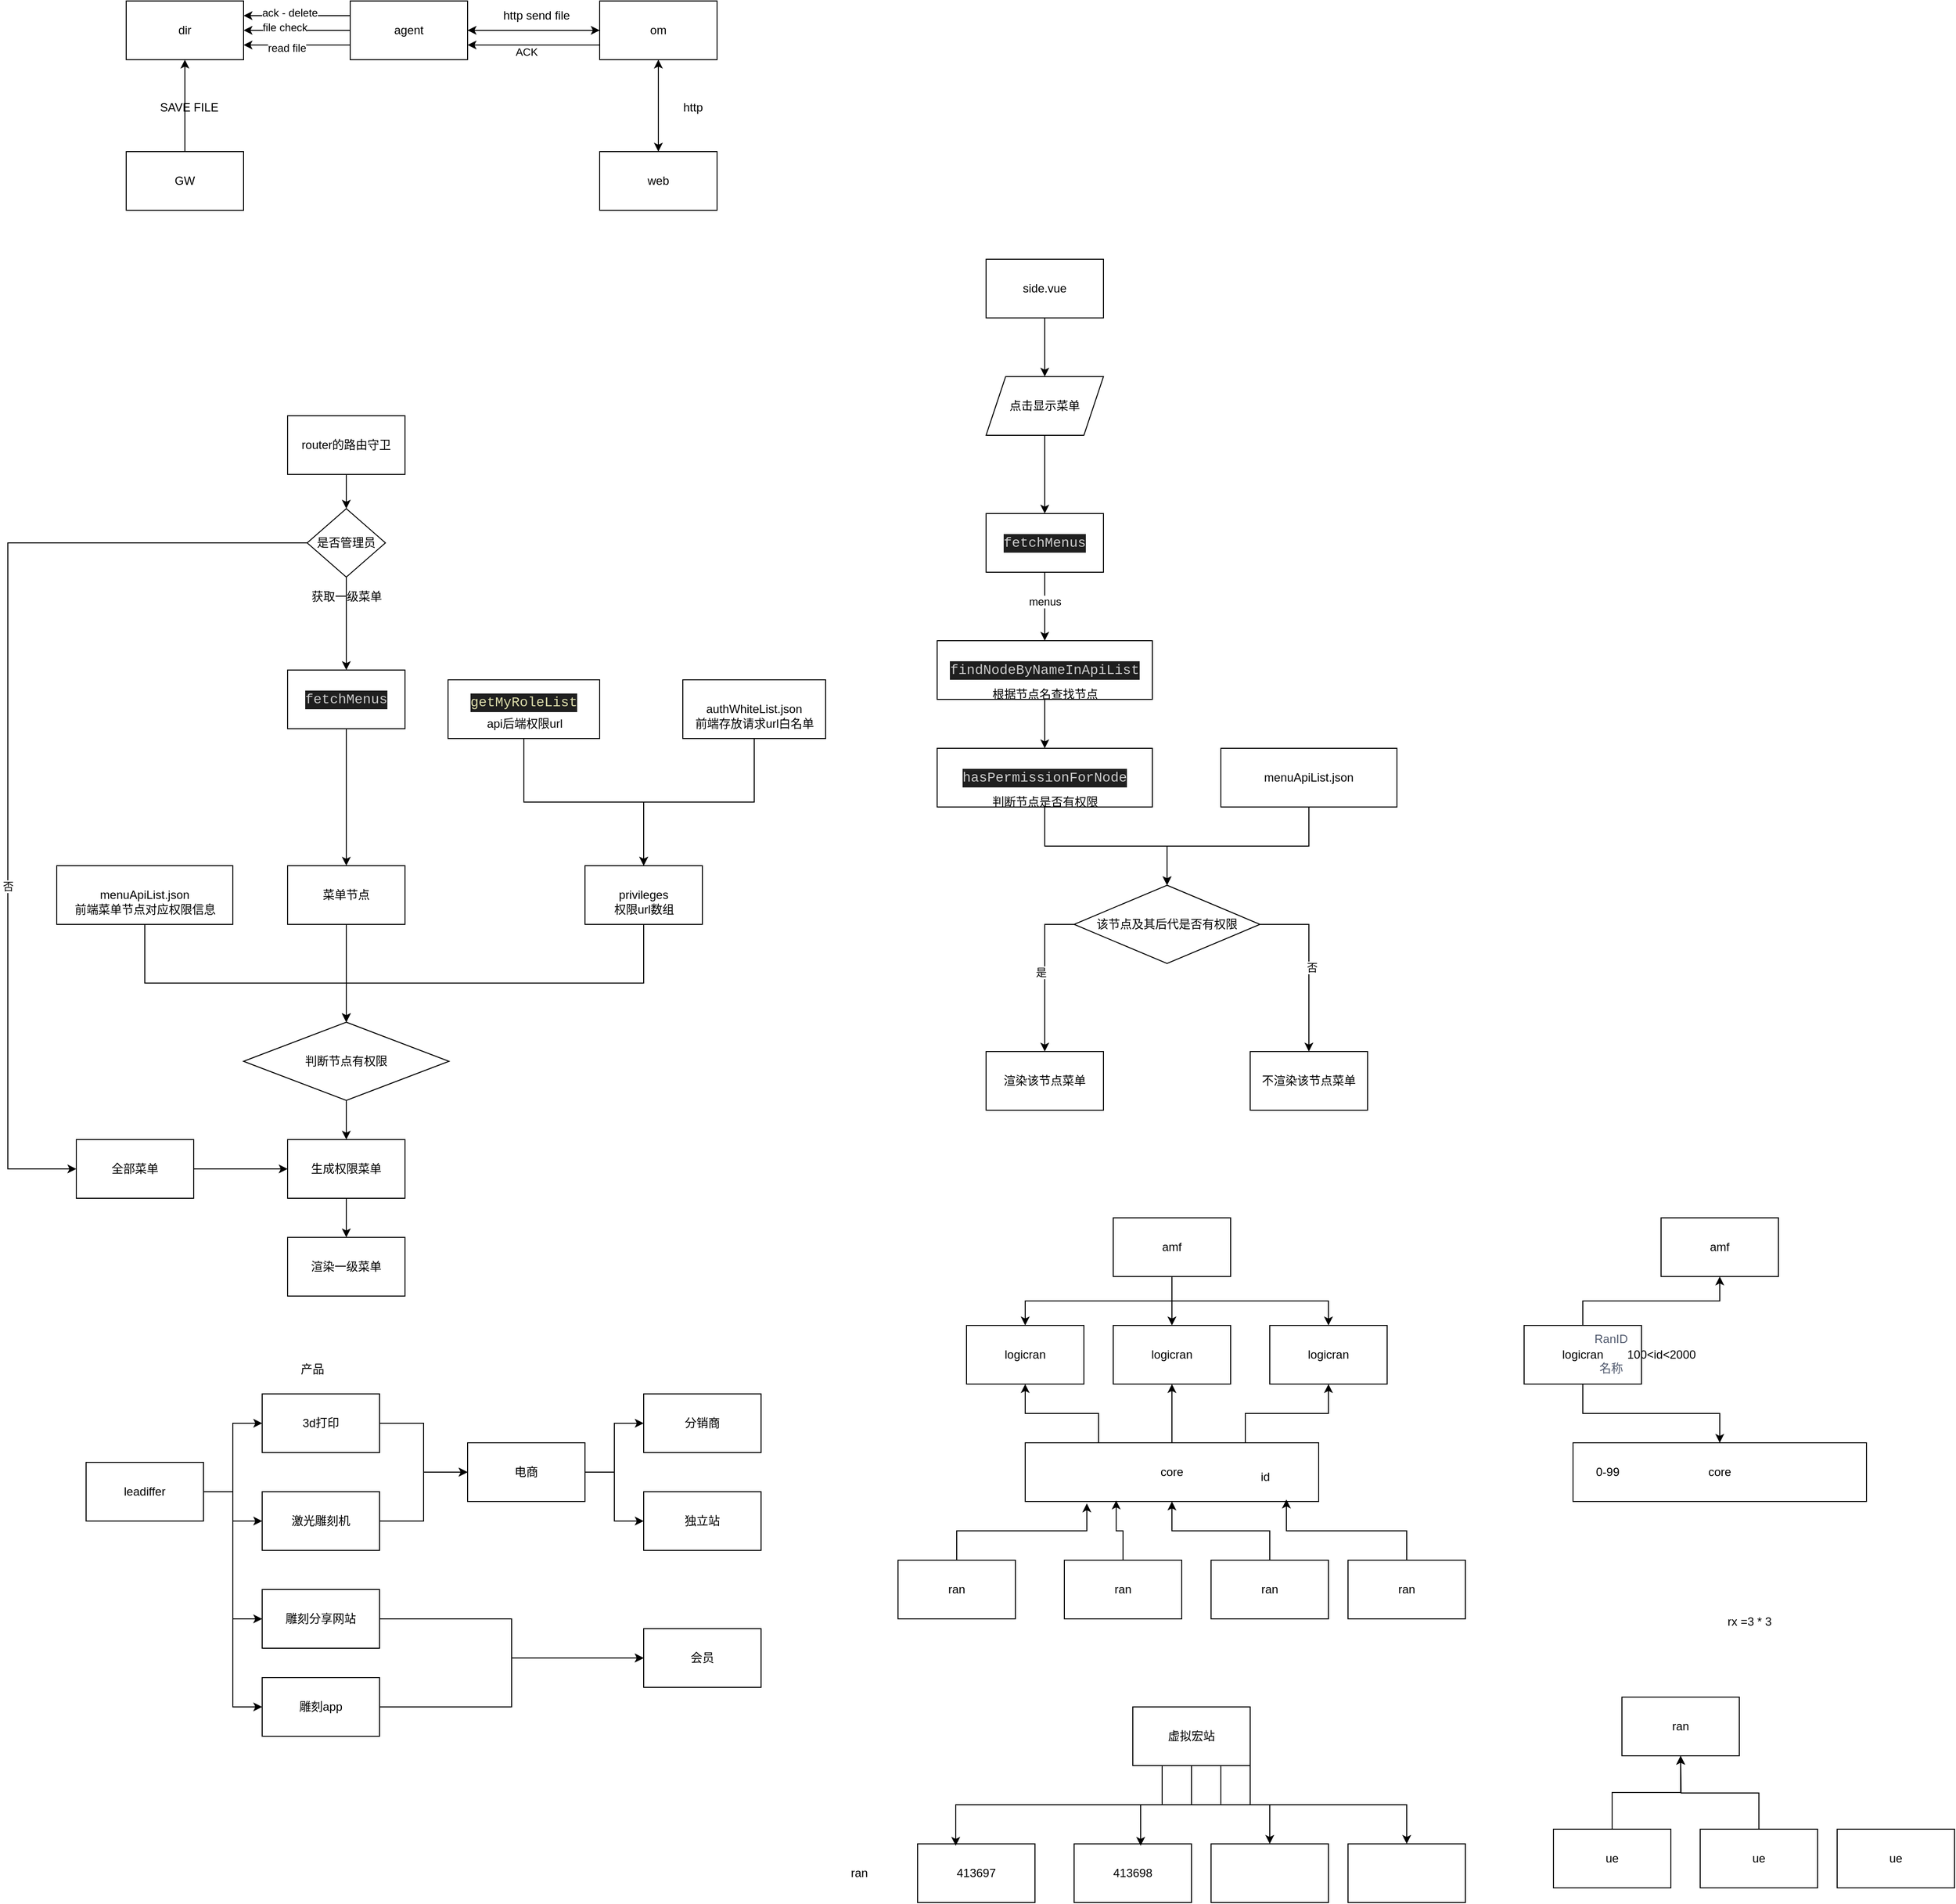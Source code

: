 <mxfile version="22.1.5" type="github">
  <diagram id="r8akQIV7CGBrM3lP9Y4Y" name="第 1 页">
    <mxGraphModel dx="1103" dy="1740" grid="1" gridSize="10" guides="1" tooltips="1" connect="1" arrows="1" fold="1" page="1" pageScale="1" pageWidth="827" pageHeight="1169" math="0" shadow="0">
      <root>
        <mxCell id="0" />
        <mxCell id="1" parent="0" />
        <mxCell id="nayXP41YcCdt_hHMmjPa-1" value="menuApiList.json" style="rounded=0;whiteSpace=wrap;html=1;" parent="1" vertex="1">
          <mxGeometry x="180" y="270" width="180" height="60" as="geometry" />
        </mxCell>
        <mxCell id="nayXP41YcCdt_hHMmjPa-24" style="edgeStyle=orthogonalEdgeStyle;rounded=0;orthogonalLoop=1;jettySize=auto;html=1;exitX=0.5;exitY=1;exitDx=0;exitDy=0;" parent="1" source="nayXP41YcCdt_hHMmjPa-2" target="nayXP41YcCdt_hHMmjPa-9" edge="1">
          <mxGeometry relative="1" as="geometry" />
        </mxCell>
        <mxCell id="nayXP41YcCdt_hHMmjPa-2" value="authWhiteList.json" style="rounded=0;whiteSpace=wrap;html=1;" parent="1" vertex="1">
          <mxGeometry x="820" y="80" width="146" height="60" as="geometry" />
        </mxCell>
        <mxCell id="nayXP41YcCdt_hHMmjPa-29" style="edgeStyle=orthogonalEdgeStyle;rounded=0;orthogonalLoop=1;jettySize=auto;html=1;" parent="1" source="nayXP41YcCdt_hHMmjPa-3" target="nayXP41YcCdt_hHMmjPa-28" edge="1">
          <mxGeometry relative="1" as="geometry">
            <Array as="points">
              <mxPoint x="270" y="390" />
              <mxPoint x="476" y="390" />
            </Array>
          </mxGeometry>
        </mxCell>
        <mxCell id="nayXP41YcCdt_hHMmjPa-3" value="前端菜单节点对应权限信息" style="text;html=1;align=center;verticalAlign=middle;resizable=0;points=[];autosize=1;strokeColor=none;fillColor=none;" parent="1" vertex="1">
          <mxGeometry x="185" y="300" width="170" height="30" as="geometry" />
        </mxCell>
        <mxCell id="nayXP41YcCdt_hHMmjPa-4" value="前端存放请求url白名单" style="text;html=1;align=center;verticalAlign=middle;resizable=0;points=[];autosize=1;strokeColor=none;fillColor=none;" parent="1" vertex="1">
          <mxGeometry x="818" y="110" width="150" height="30" as="geometry" />
        </mxCell>
        <mxCell id="nayXP41YcCdt_hHMmjPa-36" value="" style="edgeStyle=orthogonalEdgeStyle;rounded=0;orthogonalLoop=1;jettySize=auto;html=1;" parent="1" source="nayXP41YcCdt_hHMmjPa-5" target="nayXP41YcCdt_hHMmjPa-35" edge="1">
          <mxGeometry relative="1" as="geometry" />
        </mxCell>
        <mxCell id="nayXP41YcCdt_hHMmjPa-5" value="router的路由守卫" style="whiteSpace=wrap;html=1;" parent="1" vertex="1">
          <mxGeometry x="416" y="-190" width="120" height="60" as="geometry" />
        </mxCell>
        <mxCell id="nayXP41YcCdt_hHMmjPa-25" style="edgeStyle=orthogonalEdgeStyle;rounded=0;orthogonalLoop=1;jettySize=auto;html=1;exitX=0.5;exitY=1;exitDx=0;exitDy=0;" parent="1" source="nayXP41YcCdt_hHMmjPa-7" target="nayXP41YcCdt_hHMmjPa-9" edge="1">
          <mxGeometry relative="1" as="geometry" />
        </mxCell>
        <mxCell id="nayXP41YcCdt_hHMmjPa-7" value="&#xa;&lt;div style=&quot;color: rgb(204, 204, 204); background-color: rgb(31, 31, 31); font-family: Consolas, &amp;quot;Courier New&amp;quot;, monospace; font-weight: normal; font-size: 14px; line-height: 19px;&quot;&gt;&lt;div&gt;&lt;span style=&quot;color: #dcdcaa;&quot;&gt;getMyRoleList&lt;/span&gt;&lt;/div&gt;&lt;/div&gt;&#xa;&#xa;" style="whiteSpace=wrap;html=1;" parent="1" vertex="1">
          <mxGeometry x="580" y="80" width="155" height="60" as="geometry" />
        </mxCell>
        <mxCell id="nayXP41YcCdt_hHMmjPa-79" style="edgeStyle=orthogonalEdgeStyle;rounded=0;orthogonalLoop=1;jettySize=auto;html=1;exitX=0.5;exitY=1;exitDx=0;exitDy=0;entryX=0.5;entryY=0;entryDx=0;entryDy=0;" parent="1" source="nayXP41YcCdt_hHMmjPa-9" target="nayXP41YcCdt_hHMmjPa-28" edge="1">
          <mxGeometry relative="1" as="geometry">
            <Array as="points">
              <mxPoint x="780" y="390" />
              <mxPoint x="476" y="390" />
            </Array>
          </mxGeometry>
        </mxCell>
        <mxCell id="nayXP41YcCdt_hHMmjPa-9" value="privileges" style="whiteSpace=wrap;html=1;" parent="1" vertex="1">
          <mxGeometry x="720" y="270" width="120" height="60" as="geometry" />
        </mxCell>
        <mxCell id="nayXP41YcCdt_hHMmjPa-12" value="权限url数组" style="text;html=1;align=center;verticalAlign=middle;resizable=0;points=[];autosize=1;strokeColor=none;fillColor=none;" parent="1" vertex="1">
          <mxGeometry x="735" y="300" width="90" height="30" as="geometry" />
        </mxCell>
        <mxCell id="nayXP41YcCdt_hHMmjPa-81" style="edgeStyle=orthogonalEdgeStyle;rounded=0;orthogonalLoop=1;jettySize=auto;html=1;exitX=0.5;exitY=1;exitDx=0;exitDy=0;" parent="1" source="nayXP41YcCdt_hHMmjPa-15" target="nayXP41YcCdt_hHMmjPa-80" edge="1">
          <mxGeometry relative="1" as="geometry" />
        </mxCell>
        <mxCell id="nayXP41YcCdt_hHMmjPa-15" value="&lt;div style=&quot;color: rgb(204, 204, 204); background-color: rgb(31, 31, 31); font-family: Consolas, &amp;quot;Courier New&amp;quot;, monospace; font-size: 14px; line-height: 19px;&quot;&gt;fetchMenus&lt;/div&gt;" style="whiteSpace=wrap;html=1;" parent="1" vertex="1">
          <mxGeometry x="416" y="70" width="120" height="60" as="geometry" />
        </mxCell>
        <mxCell id="nayXP41YcCdt_hHMmjPa-8" value="api后端权限url" style="text;html=1;align=center;verticalAlign=middle;resizable=0;points=[];autosize=1;strokeColor=none;fillColor=none;" parent="1" vertex="1">
          <mxGeometry x="607.5" y="110" width="100" height="30" as="geometry" />
        </mxCell>
        <mxCell id="nayXP41YcCdt_hHMmjPa-27" value="获取一级菜单" style="text;html=1;align=center;verticalAlign=middle;resizable=0;points=[];autosize=1;strokeColor=none;fillColor=none;" parent="1" vertex="1">
          <mxGeometry x="426" y="-20" width="100" height="30" as="geometry" />
        </mxCell>
        <mxCell id="nayXP41YcCdt_hHMmjPa-32" value="" style="edgeStyle=orthogonalEdgeStyle;rounded=0;orthogonalLoop=1;jettySize=auto;html=1;" parent="1" source="nayXP41YcCdt_hHMmjPa-28" target="nayXP41YcCdt_hHMmjPa-31" edge="1">
          <mxGeometry relative="1" as="geometry" />
        </mxCell>
        <mxCell id="nayXP41YcCdt_hHMmjPa-28" value="判断节点有权限" style="rhombus;whiteSpace=wrap;html=1;" parent="1" vertex="1">
          <mxGeometry x="371" y="430" width="210" height="80" as="geometry" />
        </mxCell>
        <mxCell id="nayXP41YcCdt_hHMmjPa-34" value="" style="edgeStyle=orthogonalEdgeStyle;rounded=0;orthogonalLoop=1;jettySize=auto;html=1;" parent="1" source="nayXP41YcCdt_hHMmjPa-31" target="nayXP41YcCdt_hHMmjPa-33" edge="1">
          <mxGeometry relative="1" as="geometry" />
        </mxCell>
        <mxCell id="nayXP41YcCdt_hHMmjPa-31" value="生成权限菜单" style="whiteSpace=wrap;html=1;" parent="1" vertex="1">
          <mxGeometry x="416" y="550" width="120" height="60" as="geometry" />
        </mxCell>
        <mxCell id="nayXP41YcCdt_hHMmjPa-33" value="渲染一级菜单" style="whiteSpace=wrap;html=1;" parent="1" vertex="1">
          <mxGeometry x="416" y="650" width="120" height="60" as="geometry" />
        </mxCell>
        <mxCell id="nayXP41YcCdt_hHMmjPa-38" style="edgeStyle=orthogonalEdgeStyle;rounded=0;orthogonalLoop=1;jettySize=auto;html=1;exitX=0.5;exitY=1;exitDx=0;exitDy=0;entryX=0.5;entryY=0;entryDx=0;entryDy=0;" parent="1" source="nayXP41YcCdt_hHMmjPa-35" target="nayXP41YcCdt_hHMmjPa-15" edge="1">
          <mxGeometry relative="1" as="geometry" />
        </mxCell>
        <mxCell id="nayXP41YcCdt_hHMmjPa-44" style="edgeStyle=orthogonalEdgeStyle;rounded=0;orthogonalLoop=1;jettySize=auto;html=1;exitX=0;exitY=0.5;exitDx=0;exitDy=0;entryX=0;entryY=0.5;entryDx=0;entryDy=0;" parent="1" source="nayXP41YcCdt_hHMmjPa-35" target="nayXP41YcCdt_hHMmjPa-45" edge="1">
          <mxGeometry relative="1" as="geometry">
            <mxPoint x="100" y="610" as="targetPoint" />
            <Array as="points">
              <mxPoint x="130" y="-60" />
              <mxPoint x="130" y="580" />
            </Array>
          </mxGeometry>
        </mxCell>
        <mxCell id="nayXP41YcCdt_hHMmjPa-47" value="否" style="edgeLabel;html=1;align=center;verticalAlign=middle;resizable=0;points=[];" parent="nayXP41YcCdt_hHMmjPa-44" vertex="1" connectable="0">
          <mxGeometry x="0.293" relative="1" as="geometry">
            <mxPoint as="offset" />
          </mxGeometry>
        </mxCell>
        <mxCell id="nayXP41YcCdt_hHMmjPa-35" value="是否管理员" style="rhombus;whiteSpace=wrap;html=1;" parent="1" vertex="1">
          <mxGeometry x="436" y="-95" width="80" height="70" as="geometry" />
        </mxCell>
        <mxCell id="nayXP41YcCdt_hHMmjPa-46" style="edgeStyle=orthogonalEdgeStyle;rounded=0;orthogonalLoop=1;jettySize=auto;html=1;exitX=1;exitY=0.5;exitDx=0;exitDy=0;" parent="1" source="nayXP41YcCdt_hHMmjPa-45" target="nayXP41YcCdt_hHMmjPa-31" edge="1">
          <mxGeometry relative="1" as="geometry" />
        </mxCell>
        <mxCell id="nayXP41YcCdt_hHMmjPa-45" value="全部菜单" style="whiteSpace=wrap;html=1;" parent="1" vertex="1">
          <mxGeometry x="200" y="550" width="120" height="60" as="geometry" />
        </mxCell>
        <mxCell id="nayXP41YcCdt_hHMmjPa-54" value="" style="edgeStyle=orthogonalEdgeStyle;rounded=0;orthogonalLoop=1;jettySize=auto;html=1;" parent="1" source="nayXP41YcCdt_hHMmjPa-48" target="nayXP41YcCdt_hHMmjPa-53" edge="1">
          <mxGeometry relative="1" as="geometry" />
        </mxCell>
        <mxCell id="nayXP41YcCdt_hHMmjPa-48" value="side.vue" style="whiteSpace=wrap;html=1;" parent="1" vertex="1">
          <mxGeometry x="1130" y="-350" width="120" height="60" as="geometry" />
        </mxCell>
        <mxCell id="nayXP41YcCdt_hHMmjPa-50" value="渲染该节点菜单" style="whiteSpace=wrap;html=1;" parent="1" vertex="1">
          <mxGeometry x="1130" y="460" width="120" height="60" as="geometry" />
        </mxCell>
        <mxCell id="nayXP41YcCdt_hHMmjPa-65" value="" style="edgeStyle=orthogonalEdgeStyle;rounded=0;orthogonalLoop=1;jettySize=auto;html=1;" parent="1" source="nayXP41YcCdt_hHMmjPa-51" target="nayXP41YcCdt_hHMmjPa-64" edge="1">
          <mxGeometry relative="1" as="geometry" />
        </mxCell>
        <mxCell id="nayXP41YcCdt_hHMmjPa-51" value="&lt;div style=&quot;color: rgb(204, 204, 204); background-color: rgb(31, 31, 31); font-family: Consolas, &amp;quot;Courier New&amp;quot;, monospace; font-size: 14px; line-height: 19px;&quot;&gt;findNodeByNameInApiList&lt;/div&gt;" style="whiteSpace=wrap;html=1;" parent="1" vertex="1">
          <mxGeometry x="1080" y="40" width="220" height="60" as="geometry" />
        </mxCell>
        <mxCell id="nayXP41YcCdt_hHMmjPa-56" value="" style="edgeStyle=orthogonalEdgeStyle;rounded=0;orthogonalLoop=1;jettySize=auto;html=1;" parent="1" source="nayXP41YcCdt_hHMmjPa-53" target="nayXP41YcCdt_hHMmjPa-55" edge="1">
          <mxGeometry relative="1" as="geometry" />
        </mxCell>
        <mxCell id="nayXP41YcCdt_hHMmjPa-53" value="点击显示菜单" style="shape=parallelogram;perimeter=parallelogramPerimeter;whiteSpace=wrap;html=1;fixedSize=1;" parent="1" vertex="1">
          <mxGeometry x="1130" y="-230" width="120" height="60" as="geometry" />
        </mxCell>
        <mxCell id="nayXP41YcCdt_hHMmjPa-57" value="" style="edgeStyle=orthogonalEdgeStyle;rounded=0;orthogonalLoop=1;jettySize=auto;html=1;" parent="1" source="nayXP41YcCdt_hHMmjPa-55" target="nayXP41YcCdt_hHMmjPa-51" edge="1">
          <mxGeometry relative="1" as="geometry" />
        </mxCell>
        <mxCell id="nayXP41YcCdt_hHMmjPa-58" value="menus" style="edgeLabel;html=1;align=center;verticalAlign=middle;resizable=0;points=[];" parent="nayXP41YcCdt_hHMmjPa-57" vertex="1" connectable="0">
          <mxGeometry x="-0.171" y="-3" relative="1" as="geometry">
            <mxPoint x="3" y="1" as="offset" />
          </mxGeometry>
        </mxCell>
        <mxCell id="nayXP41YcCdt_hHMmjPa-55" value="&lt;div style=&quot;color: rgb(204, 204, 204); background-color: rgb(31, 31, 31); font-family: Consolas, &amp;quot;Courier New&amp;quot;, monospace; font-size: 14px; line-height: 19px;&quot;&gt;fetchMenus&lt;/div&gt;" style="whiteSpace=wrap;html=1;" parent="1" vertex="1">
          <mxGeometry x="1130" y="-90" width="120" height="60" as="geometry" />
        </mxCell>
        <mxCell id="nayXP41YcCdt_hHMmjPa-67" style="edgeStyle=orthogonalEdgeStyle;rounded=0;orthogonalLoop=1;jettySize=auto;html=1;" parent="1" source="nayXP41YcCdt_hHMmjPa-59" target="nayXP41YcCdt_hHMmjPa-61" edge="1">
          <mxGeometry relative="1" as="geometry" />
        </mxCell>
        <mxCell id="nayXP41YcCdt_hHMmjPa-59" value="menuApiList.json" style="rounded=0;whiteSpace=wrap;html=1;" parent="1" vertex="1">
          <mxGeometry x="1370" y="150" width="180" height="60" as="geometry" />
        </mxCell>
        <mxCell id="nayXP41YcCdt_hHMmjPa-70" style="edgeStyle=orthogonalEdgeStyle;rounded=0;orthogonalLoop=1;jettySize=auto;html=1;exitX=0;exitY=0.5;exitDx=0;exitDy=0;" parent="1" source="nayXP41YcCdt_hHMmjPa-61" target="nayXP41YcCdt_hHMmjPa-50" edge="1">
          <mxGeometry relative="1" as="geometry" />
        </mxCell>
        <mxCell id="nayXP41YcCdt_hHMmjPa-74" value="是" style="edgeLabel;html=1;align=center;verticalAlign=middle;resizable=0;points=[];" parent="nayXP41YcCdt_hHMmjPa-70" vertex="1" connectable="0">
          <mxGeometry x="-0.013" y="-4" relative="1" as="geometry">
            <mxPoint as="offset" />
          </mxGeometry>
        </mxCell>
        <mxCell id="nayXP41YcCdt_hHMmjPa-72" style="edgeStyle=orthogonalEdgeStyle;rounded=0;orthogonalLoop=1;jettySize=auto;html=1;exitX=1;exitY=0.5;exitDx=0;exitDy=0;" parent="1" source="nayXP41YcCdt_hHMmjPa-61" target="nayXP41YcCdt_hHMmjPa-71" edge="1">
          <mxGeometry relative="1" as="geometry" />
        </mxCell>
        <mxCell id="nayXP41YcCdt_hHMmjPa-73" value="否" style="edgeLabel;html=1;align=center;verticalAlign=middle;resizable=0;points=[];" parent="nayXP41YcCdt_hHMmjPa-72" vertex="1" connectable="0">
          <mxGeometry x="0.044" y="3" relative="1" as="geometry">
            <mxPoint as="offset" />
          </mxGeometry>
        </mxCell>
        <mxCell id="nayXP41YcCdt_hHMmjPa-61" value="该节点及其后代是否有权限" style="rhombus;whiteSpace=wrap;html=1;" parent="1" vertex="1">
          <mxGeometry x="1220" y="290" width="190" height="80" as="geometry" />
        </mxCell>
        <mxCell id="nayXP41YcCdt_hHMmjPa-66" style="edgeStyle=orthogonalEdgeStyle;rounded=0;orthogonalLoop=1;jettySize=auto;html=1;" parent="1" source="nayXP41YcCdt_hHMmjPa-64" target="nayXP41YcCdt_hHMmjPa-61" edge="1">
          <mxGeometry relative="1" as="geometry" />
        </mxCell>
        <mxCell id="nayXP41YcCdt_hHMmjPa-64" value="&lt;div style=&quot;color: rgb(204, 204, 204); background-color: rgb(31, 31, 31); font-family: Consolas, &amp;quot;Courier New&amp;quot;, monospace; font-size: 14px; line-height: 19px;&quot;&gt;hasPermissionForNode&lt;/div&gt;" style="whiteSpace=wrap;html=1;" parent="1" vertex="1">
          <mxGeometry x="1080" y="150" width="220" height="60" as="geometry" />
        </mxCell>
        <mxCell id="nayXP41YcCdt_hHMmjPa-71" value="不渲染该节点菜单" style="whiteSpace=wrap;html=1;" parent="1" vertex="1">
          <mxGeometry x="1400" y="460" width="120" height="60" as="geometry" />
        </mxCell>
        <mxCell id="nayXP41YcCdt_hHMmjPa-75" value="根据节点名查找节点" style="text;html=1;align=center;verticalAlign=middle;resizable=0;points=[];autosize=1;strokeColor=none;fillColor=none;" parent="1" vertex="1">
          <mxGeometry x="1125" y="80" width="130" height="30" as="geometry" />
        </mxCell>
        <mxCell id="nayXP41YcCdt_hHMmjPa-76" value="判断节点是否有权限" style="text;html=1;align=center;verticalAlign=middle;resizable=0;points=[];autosize=1;strokeColor=none;fillColor=none;" parent="1" vertex="1">
          <mxGeometry x="1125" y="190" width="130" height="30" as="geometry" />
        </mxCell>
        <mxCell id="nayXP41YcCdt_hHMmjPa-82" value="" style="edgeStyle=orthogonalEdgeStyle;rounded=0;orthogonalLoop=1;jettySize=auto;html=1;" parent="1" source="nayXP41YcCdt_hHMmjPa-80" target="nayXP41YcCdt_hHMmjPa-28" edge="1">
          <mxGeometry relative="1" as="geometry" />
        </mxCell>
        <mxCell id="nayXP41YcCdt_hHMmjPa-80" value="菜单节点" style="whiteSpace=wrap;html=1;" parent="1" vertex="1">
          <mxGeometry x="416" y="270" width="120" height="60" as="geometry" />
        </mxCell>
        <mxCell id="s-JntNpwvqXk4a5W6YOE-10" style="edgeStyle=orthogonalEdgeStyle;rounded=0;orthogonalLoop=1;jettySize=auto;html=1;exitX=1;exitY=0.5;exitDx=0;exitDy=0;entryX=0;entryY=0.5;entryDx=0;entryDy=0;" parent="1" source="s-JntNpwvqXk4a5W6YOE-1" target="s-JntNpwvqXk4a5W6YOE-4" edge="1">
          <mxGeometry relative="1" as="geometry" />
        </mxCell>
        <mxCell id="s-JntNpwvqXk4a5W6YOE-11" style="edgeStyle=orthogonalEdgeStyle;rounded=0;orthogonalLoop=1;jettySize=auto;html=1;exitX=1;exitY=0.5;exitDx=0;exitDy=0;entryX=0;entryY=0.5;entryDx=0;entryDy=0;" parent="1" source="s-JntNpwvqXk4a5W6YOE-1" target="s-JntNpwvqXk4a5W6YOE-6" edge="1">
          <mxGeometry relative="1" as="geometry" />
        </mxCell>
        <mxCell id="s-JntNpwvqXk4a5W6YOE-12" style="edgeStyle=orthogonalEdgeStyle;rounded=0;orthogonalLoop=1;jettySize=auto;html=1;exitX=1;exitY=0.5;exitDx=0;exitDy=0;entryX=0;entryY=0.5;entryDx=0;entryDy=0;" parent="1" source="s-JntNpwvqXk4a5W6YOE-1" target="s-JntNpwvqXk4a5W6YOE-8" edge="1">
          <mxGeometry relative="1" as="geometry" />
        </mxCell>
        <mxCell id="s-JntNpwvqXk4a5W6YOE-20" style="edgeStyle=orthogonalEdgeStyle;rounded=0;orthogonalLoop=1;jettySize=auto;html=1;exitX=1;exitY=0.5;exitDx=0;exitDy=0;entryX=0;entryY=0.5;entryDx=0;entryDy=0;" parent="1" source="s-JntNpwvqXk4a5W6YOE-1" target="s-JntNpwvqXk4a5W6YOE-19" edge="1">
          <mxGeometry relative="1" as="geometry" />
        </mxCell>
        <mxCell id="s-JntNpwvqXk4a5W6YOE-1" value="leadiffer" style="whiteSpace=wrap;html=1;" parent="1" vertex="1">
          <mxGeometry x="210" y="880" width="120" height="60" as="geometry" />
        </mxCell>
        <mxCell id="s-JntNpwvqXk4a5W6YOE-16" style="edgeStyle=orthogonalEdgeStyle;rounded=0;orthogonalLoop=1;jettySize=auto;html=1;exitX=1;exitY=0.5;exitDx=0;exitDy=0;entryX=0;entryY=0.5;entryDx=0;entryDy=0;" parent="1" source="s-JntNpwvqXk4a5W6YOE-2" target="s-JntNpwvqXk4a5W6YOE-7" edge="1">
          <mxGeometry relative="1" as="geometry" />
        </mxCell>
        <mxCell id="s-JntNpwvqXk4a5W6YOE-17" style="edgeStyle=orthogonalEdgeStyle;rounded=0;orthogonalLoop=1;jettySize=auto;html=1;exitX=1;exitY=0.5;exitDx=0;exitDy=0;entryX=0;entryY=0.5;entryDx=0;entryDy=0;" parent="1" source="s-JntNpwvqXk4a5W6YOE-2" target="s-JntNpwvqXk4a5W6YOE-3" edge="1">
          <mxGeometry relative="1" as="geometry" />
        </mxCell>
        <mxCell id="s-JntNpwvqXk4a5W6YOE-2" value="电商" style="whiteSpace=wrap;html=1;" parent="1" vertex="1">
          <mxGeometry x="600" y="860" width="120" height="60" as="geometry" />
        </mxCell>
        <mxCell id="s-JntNpwvqXk4a5W6YOE-3" value="独立站" style="whiteSpace=wrap;html=1;" parent="1" vertex="1">
          <mxGeometry x="780" y="910" width="120" height="60" as="geometry" />
        </mxCell>
        <mxCell id="s-JntNpwvqXk4a5W6YOE-14" style="edgeStyle=orthogonalEdgeStyle;rounded=0;orthogonalLoop=1;jettySize=auto;html=1;exitX=1;exitY=0.5;exitDx=0;exitDy=0;entryX=0;entryY=0.5;entryDx=0;entryDy=0;" parent="1" source="s-JntNpwvqXk4a5W6YOE-4" target="s-JntNpwvqXk4a5W6YOE-2" edge="1">
          <mxGeometry relative="1" as="geometry" />
        </mxCell>
        <mxCell id="s-JntNpwvqXk4a5W6YOE-4" value="3d打印" style="whiteSpace=wrap;html=1;" parent="1" vertex="1">
          <mxGeometry x="390" y="810" width="120" height="60" as="geometry" />
        </mxCell>
        <mxCell id="s-JntNpwvqXk4a5W6YOE-15" style="edgeStyle=orthogonalEdgeStyle;rounded=0;orthogonalLoop=1;jettySize=auto;html=1;exitX=1;exitY=0.5;exitDx=0;exitDy=0;" parent="1" source="s-JntNpwvqXk4a5W6YOE-6" target="s-JntNpwvqXk4a5W6YOE-2" edge="1">
          <mxGeometry relative="1" as="geometry" />
        </mxCell>
        <mxCell id="s-JntNpwvqXk4a5W6YOE-6" value="激光雕刻机" style="whiteSpace=wrap;html=1;" parent="1" vertex="1">
          <mxGeometry x="390" y="910" width="120" height="60" as="geometry" />
        </mxCell>
        <mxCell id="s-JntNpwvqXk4a5W6YOE-7" value="分销商" style="whiteSpace=wrap;html=1;" parent="1" vertex="1">
          <mxGeometry x="780" y="810" width="120" height="60" as="geometry" />
        </mxCell>
        <mxCell id="s-JntNpwvqXk4a5W6YOE-18" style="edgeStyle=orthogonalEdgeStyle;rounded=0;orthogonalLoop=1;jettySize=auto;html=1;exitX=1;exitY=0.5;exitDx=0;exitDy=0;" parent="1" source="s-JntNpwvqXk4a5W6YOE-8" target="s-JntNpwvqXk4a5W6YOE-9" edge="1">
          <mxGeometry relative="1" as="geometry" />
        </mxCell>
        <mxCell id="s-JntNpwvqXk4a5W6YOE-8" value="雕刻分享网站" style="whiteSpace=wrap;html=1;" parent="1" vertex="1">
          <mxGeometry x="390" y="1010" width="120" height="60" as="geometry" />
        </mxCell>
        <mxCell id="s-JntNpwvqXk4a5W6YOE-9" value="会员" style="whiteSpace=wrap;html=1;" parent="1" vertex="1">
          <mxGeometry x="780" y="1050" width="120" height="60" as="geometry" />
        </mxCell>
        <mxCell id="s-JntNpwvqXk4a5W6YOE-13" value="产品" style="text;html=1;align=center;verticalAlign=middle;resizable=0;points=[];autosize=1;strokeColor=none;fillColor=none;" parent="1" vertex="1">
          <mxGeometry x="416" y="770" width="50" height="30" as="geometry" />
        </mxCell>
        <mxCell id="s-JntNpwvqXk4a5W6YOE-21" style="edgeStyle=orthogonalEdgeStyle;rounded=0;orthogonalLoop=1;jettySize=auto;html=1;exitX=1;exitY=0.5;exitDx=0;exitDy=0;entryX=0;entryY=0.5;entryDx=0;entryDy=0;" parent="1" source="s-JntNpwvqXk4a5W6YOE-19" target="s-JntNpwvqXk4a5W6YOE-9" edge="1">
          <mxGeometry relative="1" as="geometry" />
        </mxCell>
        <mxCell id="s-JntNpwvqXk4a5W6YOE-19" value="雕刻app" style="whiteSpace=wrap;html=1;" parent="1" vertex="1">
          <mxGeometry x="390" y="1100" width="120" height="60" as="geometry" />
        </mxCell>
        <mxCell id="s-JntNpwvqXk4a5W6YOE-53" style="edgeStyle=orthogonalEdgeStyle;rounded=0;orthogonalLoop=1;jettySize=auto;html=1;exitX=0.5;exitY=1;exitDx=0;exitDy=0;" parent="1" source="s-JntNpwvqXk4a5W6YOE-22" target="s-JntNpwvqXk4a5W6YOE-47" edge="1">
          <mxGeometry relative="1" as="geometry" />
        </mxCell>
        <mxCell id="s-JntNpwvqXk4a5W6YOE-54" style="edgeStyle=orthogonalEdgeStyle;rounded=0;orthogonalLoop=1;jettySize=auto;html=1;exitX=0.5;exitY=1;exitDx=0;exitDy=0;" parent="1" source="s-JntNpwvqXk4a5W6YOE-22" target="s-JntNpwvqXk4a5W6YOE-24" edge="1">
          <mxGeometry relative="1" as="geometry" />
        </mxCell>
        <mxCell id="s-JntNpwvqXk4a5W6YOE-55" style="edgeStyle=orthogonalEdgeStyle;rounded=0;orthogonalLoop=1;jettySize=auto;html=1;exitX=0.5;exitY=1;exitDx=0;exitDy=0;" parent="1" source="s-JntNpwvqXk4a5W6YOE-22" target="s-JntNpwvqXk4a5W6YOE-48" edge="1">
          <mxGeometry relative="1" as="geometry" />
        </mxCell>
        <mxCell id="s-JntNpwvqXk4a5W6YOE-22" value="amf&lt;br&gt;" style="whiteSpace=wrap;html=1;" parent="1" vertex="1">
          <mxGeometry x="1260" y="630" width="120" height="60" as="geometry" />
        </mxCell>
        <mxCell id="s-JntNpwvqXk4a5W6YOE-49" value="" style="edgeStyle=orthogonalEdgeStyle;rounded=0;orthogonalLoop=1;jettySize=auto;html=1;" parent="1" source="s-JntNpwvqXk4a5W6YOE-23" target="s-JntNpwvqXk4a5W6YOE-24" edge="1">
          <mxGeometry relative="1" as="geometry" />
        </mxCell>
        <mxCell id="s-JntNpwvqXk4a5W6YOE-50" style="edgeStyle=orthogonalEdgeStyle;rounded=0;orthogonalLoop=1;jettySize=auto;html=1;exitX=0.75;exitY=0;exitDx=0;exitDy=0;" parent="1" source="s-JntNpwvqXk4a5W6YOE-23" target="s-JntNpwvqXk4a5W6YOE-48" edge="1">
          <mxGeometry relative="1" as="geometry" />
        </mxCell>
        <mxCell id="s-JntNpwvqXk4a5W6YOE-51" style="edgeStyle=orthogonalEdgeStyle;rounded=0;orthogonalLoop=1;jettySize=auto;html=1;exitX=0.25;exitY=0;exitDx=0;exitDy=0;entryX=0.5;entryY=1;entryDx=0;entryDy=0;" parent="1" source="s-JntNpwvqXk4a5W6YOE-23" target="s-JntNpwvqXk4a5W6YOE-47" edge="1">
          <mxGeometry relative="1" as="geometry" />
        </mxCell>
        <mxCell id="s-JntNpwvqXk4a5W6YOE-23" value="core&lt;br&gt;" style="whiteSpace=wrap;html=1;" parent="1" vertex="1">
          <mxGeometry x="1170" y="860" width="300" height="60" as="geometry" />
        </mxCell>
        <mxCell id="s-JntNpwvqXk4a5W6YOE-24" value="logicran&lt;br&gt;" style="whiteSpace=wrap;html=1;" parent="1" vertex="1">
          <mxGeometry x="1260" y="740" width="120" height="60" as="geometry" />
        </mxCell>
        <mxCell id="s-JntNpwvqXk4a5W6YOE-25" value="ran&lt;br&gt;" style="whiteSpace=wrap;html=1;" parent="1" vertex="1">
          <mxGeometry x="1040" y="980" width="120" height="60" as="geometry" />
        </mxCell>
        <mxCell id="s-JntNpwvqXk4a5W6YOE-44" style="edgeStyle=orthogonalEdgeStyle;rounded=0;orthogonalLoop=1;jettySize=auto;html=1;exitX=1;exitY=1;exitDx=0;exitDy=0;" parent="1" source="s-JntNpwvqXk4a5W6YOE-37" target="s-JntNpwvqXk4a5W6YOE-40" edge="1">
          <mxGeometry relative="1" as="geometry" />
        </mxCell>
        <mxCell id="s-JntNpwvqXk4a5W6YOE-45" style="edgeStyle=orthogonalEdgeStyle;rounded=0;orthogonalLoop=1;jettySize=auto;html=1;exitX=0.25;exitY=1;exitDx=0;exitDy=0;entryX=0.5;entryY=0;entryDx=0;entryDy=0;" parent="1" source="s-JntNpwvqXk4a5W6YOE-37" target="s-JntNpwvqXk4a5W6YOE-41" edge="1">
          <mxGeometry relative="1" as="geometry" />
        </mxCell>
        <mxCell id="s-JntNpwvqXk4a5W6YOE-37" value="虚拟宏站" style="whiteSpace=wrap;html=1;" parent="1" vertex="1">
          <mxGeometry x="1280" y="1130" width="120" height="60" as="geometry" />
        </mxCell>
        <mxCell id="s-JntNpwvqXk4a5W6YOE-38" value="413697" style="whiteSpace=wrap;html=1;" parent="1" vertex="1">
          <mxGeometry x="1060" y="1270" width="120" height="60" as="geometry" />
        </mxCell>
        <mxCell id="s-JntNpwvqXk4a5W6YOE-39" value="413698" style="whiteSpace=wrap;html=1;" parent="1" vertex="1">
          <mxGeometry x="1220" y="1270" width="120" height="60" as="geometry" />
        </mxCell>
        <mxCell id="s-JntNpwvqXk4a5W6YOE-40" value="" style="whiteSpace=wrap;html=1;" parent="1" vertex="1">
          <mxGeometry x="1360" y="1270" width="120" height="60" as="geometry" />
        </mxCell>
        <mxCell id="s-JntNpwvqXk4a5W6YOE-41" value="" style="whiteSpace=wrap;html=1;" parent="1" vertex="1">
          <mxGeometry x="1500" y="1270" width="120" height="60" as="geometry" />
        </mxCell>
        <mxCell id="s-JntNpwvqXk4a5W6YOE-42" style="edgeStyle=orthogonalEdgeStyle;rounded=0;orthogonalLoop=1;jettySize=auto;html=1;exitX=0.5;exitY=1;exitDx=0;exitDy=0;entryX=0.325;entryY=0.033;entryDx=0;entryDy=0;entryPerimeter=0;" parent="1" source="s-JntNpwvqXk4a5W6YOE-37" target="s-JntNpwvqXk4a5W6YOE-38" edge="1">
          <mxGeometry relative="1" as="geometry" />
        </mxCell>
        <mxCell id="s-JntNpwvqXk4a5W6YOE-43" style="edgeStyle=orthogonalEdgeStyle;rounded=0;orthogonalLoop=1;jettySize=auto;html=1;exitX=0.75;exitY=1;exitDx=0;exitDy=0;entryX=0.567;entryY=0.033;entryDx=0;entryDy=0;entryPerimeter=0;" parent="1" source="s-JntNpwvqXk4a5W6YOE-37" target="s-JntNpwvqXk4a5W6YOE-39" edge="1">
          <mxGeometry relative="1" as="geometry" />
        </mxCell>
        <mxCell id="s-JntNpwvqXk4a5W6YOE-46" value="ran" style="text;html=1;align=center;verticalAlign=middle;resizable=0;points=[];autosize=1;strokeColor=none;fillColor=none;" parent="1" vertex="1">
          <mxGeometry x="980" y="1285" width="40" height="30" as="geometry" />
        </mxCell>
        <mxCell id="s-JntNpwvqXk4a5W6YOE-47" value="logicran&lt;br&gt;" style="whiteSpace=wrap;html=1;" parent="1" vertex="1">
          <mxGeometry x="1110" y="740" width="120" height="60" as="geometry" />
        </mxCell>
        <mxCell id="s-JntNpwvqXk4a5W6YOE-48" value="logicran&lt;br&gt;" style="whiteSpace=wrap;html=1;" parent="1" vertex="1">
          <mxGeometry x="1420" y="740" width="120" height="60" as="geometry" />
        </mxCell>
        <mxCell id="s-JntNpwvqXk4a5W6YOE-56" value="ran&lt;br&gt;" style="whiteSpace=wrap;html=1;" parent="1" vertex="1">
          <mxGeometry x="1500" y="980" width="120" height="60" as="geometry" />
        </mxCell>
        <mxCell id="s-JntNpwvqXk4a5W6YOE-61" style="edgeStyle=orthogonalEdgeStyle;rounded=0;orthogonalLoop=1;jettySize=auto;html=1;exitX=0.5;exitY=0;exitDx=0;exitDy=0;" parent="1" source="s-JntNpwvqXk4a5W6YOE-57" target="s-JntNpwvqXk4a5W6YOE-23" edge="1">
          <mxGeometry relative="1" as="geometry" />
        </mxCell>
        <mxCell id="s-JntNpwvqXk4a5W6YOE-57" value="ran&lt;br&gt;" style="whiteSpace=wrap;html=1;" parent="1" vertex="1">
          <mxGeometry x="1360" y="980" width="120" height="60" as="geometry" />
        </mxCell>
        <mxCell id="s-JntNpwvqXk4a5W6YOE-58" value="ran&lt;br&gt;" style="whiteSpace=wrap;html=1;" parent="1" vertex="1">
          <mxGeometry x="1210" y="980" width="120" height="60" as="geometry" />
        </mxCell>
        <mxCell id="s-JntNpwvqXk4a5W6YOE-59" style="edgeStyle=orthogonalEdgeStyle;rounded=0;orthogonalLoop=1;jettySize=auto;html=1;exitX=0.5;exitY=0;exitDx=0;exitDy=0;entryX=0.21;entryY=1.033;entryDx=0;entryDy=0;entryPerimeter=0;" parent="1" source="s-JntNpwvqXk4a5W6YOE-25" target="s-JntNpwvqXk4a5W6YOE-23" edge="1">
          <mxGeometry relative="1" as="geometry" />
        </mxCell>
        <mxCell id="s-JntNpwvqXk4a5W6YOE-60" style="edgeStyle=orthogonalEdgeStyle;rounded=0;orthogonalLoop=1;jettySize=auto;html=1;exitX=0.5;exitY=0;exitDx=0;exitDy=0;entryX=0.31;entryY=0.983;entryDx=0;entryDy=0;entryPerimeter=0;" parent="1" source="s-JntNpwvqXk4a5W6YOE-58" target="s-JntNpwvqXk4a5W6YOE-23" edge="1">
          <mxGeometry relative="1" as="geometry" />
        </mxCell>
        <mxCell id="s-JntNpwvqXk4a5W6YOE-62" style="edgeStyle=orthogonalEdgeStyle;rounded=0;orthogonalLoop=1;jettySize=auto;html=1;exitX=0.5;exitY=0;exitDx=0;exitDy=0;entryX=0.89;entryY=0.967;entryDx=0;entryDy=0;entryPerimeter=0;" parent="1" source="s-JntNpwvqXk4a5W6YOE-56" target="s-JntNpwvqXk4a5W6YOE-23" edge="1">
          <mxGeometry relative="1" as="geometry" />
        </mxCell>
        <mxCell id="s-JntNpwvqXk4a5W6YOE-63" value="id" style="text;html=1;align=center;verticalAlign=middle;resizable=0;points=[];autosize=1;strokeColor=none;fillColor=none;" parent="1" vertex="1">
          <mxGeometry x="1400" y="880" width="30" height="30" as="geometry" />
        </mxCell>
        <mxCell id="s-JntNpwvqXk4a5W6YOE-64" value="core&lt;br&gt;" style="whiteSpace=wrap;html=1;" parent="1" vertex="1">
          <mxGeometry x="1730" y="860" width="300" height="60" as="geometry" />
        </mxCell>
        <mxCell id="s-JntNpwvqXk4a5W6YOE-66" style="edgeStyle=orthogonalEdgeStyle;rounded=0;orthogonalLoop=1;jettySize=auto;html=1;exitX=0.5;exitY=1;exitDx=0;exitDy=0;" parent="1" source="s-JntNpwvqXk4a5W6YOE-65" target="s-JntNpwvqXk4a5W6YOE-64" edge="1">
          <mxGeometry relative="1" as="geometry" />
        </mxCell>
        <mxCell id="s-JntNpwvqXk4a5W6YOE-70" style="edgeStyle=orthogonalEdgeStyle;rounded=0;orthogonalLoop=1;jettySize=auto;html=1;exitX=0.5;exitY=0;exitDx=0;exitDy=0;" parent="1" source="s-JntNpwvqXk4a5W6YOE-65" target="s-JntNpwvqXk4a5W6YOE-69" edge="1">
          <mxGeometry relative="1" as="geometry" />
        </mxCell>
        <mxCell id="s-JntNpwvqXk4a5W6YOE-65" value="logicran&lt;br&gt;" style="whiteSpace=wrap;html=1;" parent="1" vertex="1">
          <mxGeometry x="1680" y="740" width="120" height="60" as="geometry" />
        </mxCell>
        <mxCell id="s-JntNpwvqXk4a5W6YOE-67" value="&lt;span style=&quot;color: rgb(81, 90, 110); font-family: Avenir, Helvetica, Arial, sans-serif; font-size: 12px; font-style: normal; font-variant-ligatures: normal; font-variant-caps: normal; font-weight: 400; letter-spacing: normal; orphans: 2; text-align: right; text-indent: 0px; text-transform: none; widows: 2; word-spacing: 0px; -webkit-text-stroke-width: 0px; background-color: rgb(255, 255, 255); text-decoration-thickness: initial; text-decoration-style: initial; text-decoration-color: initial; float: none; display: inline !important;&quot;&gt;RanID&lt;/span&gt;" style="text;whiteSpace=wrap;html=1;" parent="1" vertex="1">
          <mxGeometry x="1750" y="740" width="70" height="40" as="geometry" />
        </mxCell>
        <mxCell id="s-JntNpwvqXk4a5W6YOE-68" value="&lt;span style=&quot;color: rgb(81, 90, 110); font-family: Avenir, Helvetica, Arial, sans-serif; font-size: 12px; font-style: normal; font-variant-ligatures: normal; font-variant-caps: normal; font-weight: 400; letter-spacing: normal; orphans: 2; text-align: right; text-indent: 0px; text-transform: none; widows: 2; word-spacing: 0px; -webkit-text-stroke-width: 0px; background-color: rgb(255, 255, 255); text-decoration-thickness: initial; text-decoration-style: initial; text-decoration-color: initial; float: none; display: inline !important;&quot;&gt;名称&lt;/span&gt;" style="text;whiteSpace=wrap;html=1;" parent="1" vertex="1">
          <mxGeometry x="1755" y="770" width="60" height="40" as="geometry" />
        </mxCell>
        <mxCell id="s-JntNpwvqXk4a5W6YOE-69" value="amf&lt;br&gt;" style="whiteSpace=wrap;html=1;" parent="1" vertex="1">
          <mxGeometry x="1820" y="630" width="120" height="60" as="geometry" />
        </mxCell>
        <mxCell id="s-JntNpwvqXk4a5W6YOE-71" value="100&amp;lt;id&amp;lt;2000&lt;br&gt;" style="text;html=1;align=center;verticalAlign=middle;resizable=0;points=[];autosize=1;strokeColor=none;fillColor=none;" parent="1" vertex="1">
          <mxGeometry x="1770" y="755" width="100" height="30" as="geometry" />
        </mxCell>
        <mxCell id="s-JntNpwvqXk4a5W6YOE-73" value="0-99" style="text;html=1;align=center;verticalAlign=middle;resizable=0;points=[];autosize=1;strokeColor=none;fillColor=none;" parent="1" vertex="1">
          <mxGeometry x="1740" y="875" width="50" height="30" as="geometry" />
        </mxCell>
        <mxCell id="s-JntNpwvqXk4a5W6YOE-74" value="ran&lt;br&gt;" style="whiteSpace=wrap;html=1;" parent="1" vertex="1">
          <mxGeometry x="1780" y="1120" width="120" height="60" as="geometry" />
        </mxCell>
        <mxCell id="s-JntNpwvqXk4a5W6YOE-79" style="edgeStyle=orthogonalEdgeStyle;rounded=0;orthogonalLoop=1;jettySize=auto;html=1;exitX=0.5;exitY=0;exitDx=0;exitDy=0;entryX=0.5;entryY=1;entryDx=0;entryDy=0;" parent="1" source="s-JntNpwvqXk4a5W6YOE-75" target="s-JntNpwvqXk4a5W6YOE-74" edge="1">
          <mxGeometry relative="1" as="geometry" />
        </mxCell>
        <mxCell id="s-JntNpwvqXk4a5W6YOE-75" value="ue&lt;br&gt;" style="whiteSpace=wrap;html=1;" parent="1" vertex="1">
          <mxGeometry x="1710" y="1255" width="120" height="60" as="geometry" />
        </mxCell>
        <mxCell id="s-JntNpwvqXk4a5W6YOE-76" value="ue&lt;br&gt;" style="whiteSpace=wrap;html=1;" parent="1" vertex="1">
          <mxGeometry x="2000" y="1255" width="120" height="60" as="geometry" />
        </mxCell>
        <mxCell id="s-JntNpwvqXk4a5W6YOE-80" style="edgeStyle=orthogonalEdgeStyle;rounded=0;orthogonalLoop=1;jettySize=auto;html=1;exitX=0.5;exitY=0;exitDx=0;exitDy=0;" parent="1" source="s-JntNpwvqXk4a5W6YOE-78" edge="1">
          <mxGeometry relative="1" as="geometry">
            <mxPoint x="1840" y="1180" as="targetPoint" />
          </mxGeometry>
        </mxCell>
        <mxCell id="s-JntNpwvqXk4a5W6YOE-78" value="ue&lt;br&gt;" style="whiteSpace=wrap;html=1;" parent="1" vertex="1">
          <mxGeometry x="1860" y="1255" width="120" height="60" as="geometry" />
        </mxCell>
        <mxCell id="s-JntNpwvqXk4a5W6YOE-81" value="rx =3 * 3" style="text;html=1;align=center;verticalAlign=middle;resizable=0;points=[];autosize=1;strokeColor=none;fillColor=none;" parent="1" vertex="1">
          <mxGeometry x="1875" y="1028" width="70" height="30" as="geometry" />
        </mxCell>
        <mxCell id="RZryPaaWbks3N3tCYVJa-5" style="edgeStyle=orthogonalEdgeStyle;rounded=0;orthogonalLoop=1;jettySize=auto;html=1;exitX=1;exitY=0.5;exitDx=0;exitDy=0;" edge="1" parent="1" source="RZryPaaWbks3N3tCYVJa-1" target="RZryPaaWbks3N3tCYVJa-4">
          <mxGeometry relative="1" as="geometry" />
        </mxCell>
        <mxCell id="RZryPaaWbks3N3tCYVJa-19" style="edgeStyle=orthogonalEdgeStyle;rounded=0;orthogonalLoop=1;jettySize=auto;html=1;exitX=0;exitY=0.25;exitDx=0;exitDy=0;entryX=1;entryY=0.25;entryDx=0;entryDy=0;" edge="1" parent="1" source="RZryPaaWbks3N3tCYVJa-1" target="RZryPaaWbks3N3tCYVJa-2">
          <mxGeometry relative="1" as="geometry" />
        </mxCell>
        <mxCell id="RZryPaaWbks3N3tCYVJa-20" value="ack - delete&lt;br&gt;" style="edgeLabel;html=1;align=center;verticalAlign=middle;resizable=0;points=[];" vertex="1" connectable="0" parent="RZryPaaWbks3N3tCYVJa-19">
          <mxGeometry x="0.138" y="-3" relative="1" as="geometry">
            <mxPoint as="offset" />
          </mxGeometry>
        </mxCell>
        <mxCell id="RZryPaaWbks3N3tCYVJa-22" style="edgeStyle=orthogonalEdgeStyle;rounded=0;orthogonalLoop=1;jettySize=auto;html=1;exitX=0;exitY=0.5;exitDx=0;exitDy=0;" edge="1" parent="1" source="RZryPaaWbks3N3tCYVJa-1" target="RZryPaaWbks3N3tCYVJa-2">
          <mxGeometry relative="1" as="geometry" />
        </mxCell>
        <mxCell id="RZryPaaWbks3N3tCYVJa-23" value="file check" style="edgeLabel;html=1;align=center;verticalAlign=middle;resizable=0;points=[];" vertex="1" connectable="0" parent="RZryPaaWbks3N3tCYVJa-22">
          <mxGeometry x="0.229" y="-3" relative="1" as="geometry">
            <mxPoint as="offset" />
          </mxGeometry>
        </mxCell>
        <mxCell id="RZryPaaWbks3N3tCYVJa-24" style="edgeStyle=orthogonalEdgeStyle;rounded=0;orthogonalLoop=1;jettySize=auto;html=1;exitX=0;exitY=0.75;exitDx=0;exitDy=0;entryX=1;entryY=0.75;entryDx=0;entryDy=0;" edge="1" parent="1" source="RZryPaaWbks3N3tCYVJa-1" target="RZryPaaWbks3N3tCYVJa-2">
          <mxGeometry relative="1" as="geometry" />
        </mxCell>
        <mxCell id="RZryPaaWbks3N3tCYVJa-25" value="read file" style="edgeLabel;html=1;align=center;verticalAlign=middle;resizable=0;points=[];" vertex="1" connectable="0" parent="RZryPaaWbks3N3tCYVJa-24">
          <mxGeometry x="0.193" y="3" relative="1" as="geometry">
            <mxPoint as="offset" />
          </mxGeometry>
        </mxCell>
        <mxCell id="RZryPaaWbks3N3tCYVJa-1" value="agent" style="whiteSpace=wrap;html=1;" vertex="1" parent="1">
          <mxGeometry x="480" y="-614" width="120" height="60" as="geometry" />
        </mxCell>
        <mxCell id="RZryPaaWbks3N3tCYVJa-2" value="dir" style="whiteSpace=wrap;html=1;" vertex="1" parent="1">
          <mxGeometry x="251" y="-614" width="120" height="60" as="geometry" />
        </mxCell>
        <mxCell id="RZryPaaWbks3N3tCYVJa-6" style="edgeStyle=orthogonalEdgeStyle;rounded=0;orthogonalLoop=1;jettySize=auto;html=1;exitX=0;exitY=0.5;exitDx=0;exitDy=0;entryX=1;entryY=0.5;entryDx=0;entryDy=0;" edge="1" parent="1" source="RZryPaaWbks3N3tCYVJa-4" target="RZryPaaWbks3N3tCYVJa-1">
          <mxGeometry relative="1" as="geometry" />
        </mxCell>
        <mxCell id="RZryPaaWbks3N3tCYVJa-9" style="edgeStyle=orthogonalEdgeStyle;rounded=0;orthogonalLoop=1;jettySize=auto;html=1;exitX=0.5;exitY=1;exitDx=0;exitDy=0;entryX=0.5;entryY=0;entryDx=0;entryDy=0;" edge="1" parent="1" source="RZryPaaWbks3N3tCYVJa-4" target="RZryPaaWbks3N3tCYVJa-8">
          <mxGeometry relative="1" as="geometry" />
        </mxCell>
        <mxCell id="RZryPaaWbks3N3tCYVJa-16" style="edgeStyle=orthogonalEdgeStyle;rounded=0;orthogonalLoop=1;jettySize=auto;html=1;exitX=0;exitY=0.75;exitDx=0;exitDy=0;entryX=1;entryY=0.75;entryDx=0;entryDy=0;" edge="1" parent="1" source="RZryPaaWbks3N3tCYVJa-4" target="RZryPaaWbks3N3tCYVJa-1">
          <mxGeometry relative="1" as="geometry" />
        </mxCell>
        <mxCell id="RZryPaaWbks3N3tCYVJa-17" value="ACK" style="edgeLabel;html=1;align=center;verticalAlign=middle;resizable=0;points=[];" vertex="1" connectable="0" parent="RZryPaaWbks3N3tCYVJa-16">
          <mxGeometry x="0.481" y="7" relative="1" as="geometry">
            <mxPoint x="25" as="offset" />
          </mxGeometry>
        </mxCell>
        <mxCell id="RZryPaaWbks3N3tCYVJa-4" value="om" style="whiteSpace=wrap;html=1;" vertex="1" parent="1">
          <mxGeometry x="735" y="-614" width="120" height="60" as="geometry" />
        </mxCell>
        <mxCell id="RZryPaaWbks3N3tCYVJa-7" value="http send file" style="text;html=1;align=center;verticalAlign=middle;resizable=0;points=[];autosize=1;strokeColor=none;fillColor=none;" vertex="1" parent="1">
          <mxGeometry x="625" y="-614" width="90" height="30" as="geometry" />
        </mxCell>
        <mxCell id="RZryPaaWbks3N3tCYVJa-10" style="edgeStyle=orthogonalEdgeStyle;rounded=0;orthogonalLoop=1;jettySize=auto;html=1;exitX=0.5;exitY=0;exitDx=0;exitDy=0;entryX=0.5;entryY=1;entryDx=0;entryDy=0;" edge="1" parent="1" source="RZryPaaWbks3N3tCYVJa-8" target="RZryPaaWbks3N3tCYVJa-4">
          <mxGeometry relative="1" as="geometry" />
        </mxCell>
        <mxCell id="RZryPaaWbks3N3tCYVJa-8" value="web" style="whiteSpace=wrap;html=1;" vertex="1" parent="1">
          <mxGeometry x="735" y="-460" width="120" height="60" as="geometry" />
        </mxCell>
        <mxCell id="RZryPaaWbks3N3tCYVJa-11" value="http" style="text;html=1;align=center;verticalAlign=middle;resizable=0;points=[];autosize=1;strokeColor=none;fillColor=none;" vertex="1" parent="1">
          <mxGeometry x="810" y="-520" width="40" height="30" as="geometry" />
        </mxCell>
        <mxCell id="RZryPaaWbks3N3tCYVJa-13" value="" style="edgeStyle=orthogonalEdgeStyle;rounded=0;orthogonalLoop=1;jettySize=auto;html=1;" edge="1" parent="1" source="RZryPaaWbks3N3tCYVJa-12" target="RZryPaaWbks3N3tCYVJa-2">
          <mxGeometry relative="1" as="geometry" />
        </mxCell>
        <mxCell id="RZryPaaWbks3N3tCYVJa-12" value="GW" style="whiteSpace=wrap;html=1;" vertex="1" parent="1">
          <mxGeometry x="251" y="-460" width="120" height="60" as="geometry" />
        </mxCell>
        <mxCell id="RZryPaaWbks3N3tCYVJa-14" value="SAVE FILE" style="text;html=1;align=center;verticalAlign=middle;resizable=0;points=[];autosize=1;strokeColor=none;fillColor=none;" vertex="1" parent="1">
          <mxGeometry x="275" y="-520" width="80" height="30" as="geometry" />
        </mxCell>
      </root>
    </mxGraphModel>
  </diagram>
</mxfile>
